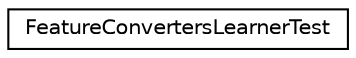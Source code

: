 digraph G
{
  edge [fontname="Helvetica",fontsize="10",labelfontname="Helvetica",labelfontsize="10"];
  node [fontname="Helvetica",fontsize="10",shape=record];
  rankdir="LR";
  Node1 [label="FeatureConvertersLearnerTest",height=0.2,width=0.4,color="black", fillcolor="white", style="filled",URL="$class_feature_converters_learner_test.html"];
}

